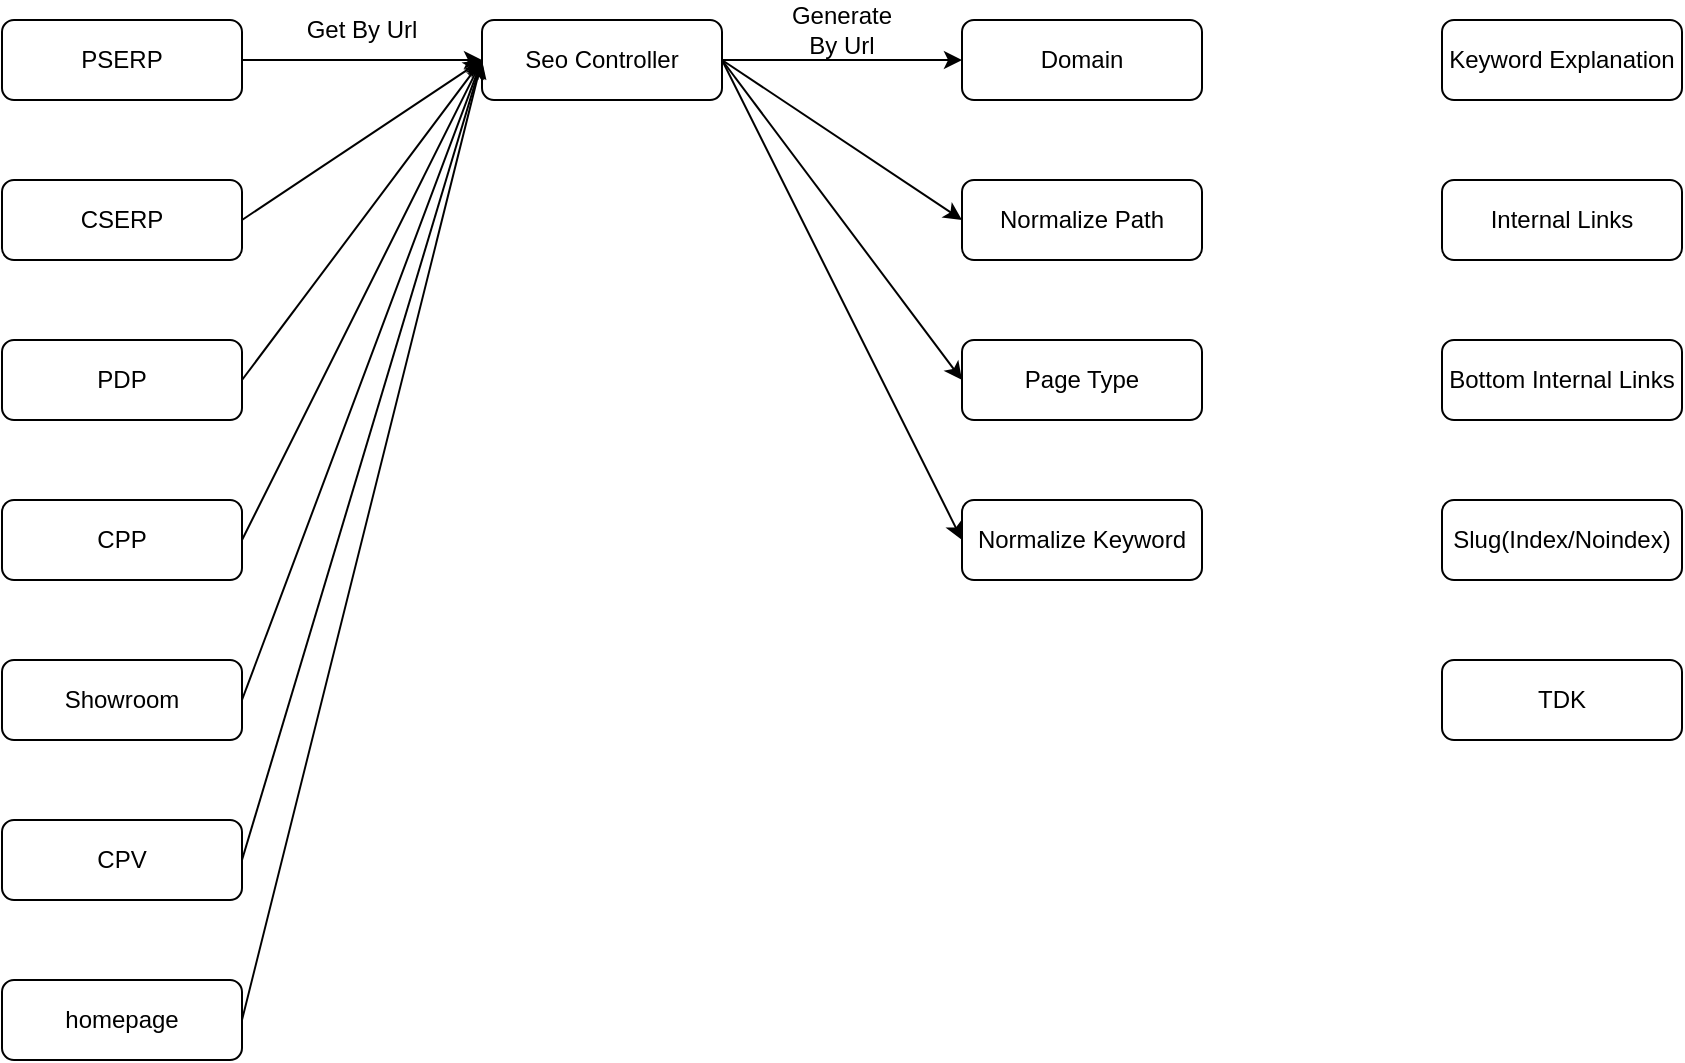 <mxfile version="26.1.0">
  <diagram name="第 1 页" id="caHB5ZtQbnjcJks-k7UB">
    <mxGraphModel dx="1674" dy="654" grid="1" gridSize="10" guides="1" tooltips="1" connect="1" arrows="1" fold="1" page="1" pageScale="1" pageWidth="827" pageHeight="1169" math="0" shadow="0">
      <root>
        <mxCell id="0" />
        <mxCell id="1" parent="0" />
        <mxCell id="cp-cuw-SNVr69iheu0oO-18" style="edgeStyle=orthogonalEdgeStyle;rounded=0;orthogonalLoop=1;jettySize=auto;html=1;exitX=1;exitY=0.5;exitDx=0;exitDy=0;entryX=0;entryY=0.5;entryDx=0;entryDy=0;" edge="1" parent="1" source="cp-cuw-SNVr69iheu0oO-1" target="cp-cuw-SNVr69iheu0oO-8">
          <mxGeometry relative="1" as="geometry" />
        </mxCell>
        <mxCell id="cp-cuw-SNVr69iheu0oO-1" value="PSERP" style="rounded=1;whiteSpace=wrap;html=1;" vertex="1" parent="1">
          <mxGeometry x="40" y="120" width="120" height="40" as="geometry" />
        </mxCell>
        <mxCell id="cp-cuw-SNVr69iheu0oO-2" value="CSERP" style="rounded=1;whiteSpace=wrap;html=1;" vertex="1" parent="1">
          <mxGeometry x="40" y="200" width="120" height="40" as="geometry" />
        </mxCell>
        <mxCell id="cp-cuw-SNVr69iheu0oO-3" value="PDP" style="rounded=1;whiteSpace=wrap;html=1;" vertex="1" parent="1">
          <mxGeometry x="40" y="280" width="120" height="40" as="geometry" />
        </mxCell>
        <mxCell id="cp-cuw-SNVr69iheu0oO-4" value="CPP" style="rounded=1;whiteSpace=wrap;html=1;" vertex="1" parent="1">
          <mxGeometry x="40" y="360" width="120" height="40" as="geometry" />
        </mxCell>
        <mxCell id="cp-cuw-SNVr69iheu0oO-5" value="Showroom" style="rounded=1;whiteSpace=wrap;html=1;" vertex="1" parent="1">
          <mxGeometry x="40" y="440" width="120" height="40" as="geometry" />
        </mxCell>
        <mxCell id="cp-cuw-SNVr69iheu0oO-6" value="CPV" style="rounded=1;whiteSpace=wrap;html=1;" vertex="1" parent="1">
          <mxGeometry x="40" y="520" width="120" height="40" as="geometry" />
        </mxCell>
        <mxCell id="cp-cuw-SNVr69iheu0oO-7" value="homepage" style="rounded=1;whiteSpace=wrap;html=1;" vertex="1" parent="1">
          <mxGeometry x="40" y="600" width="120" height="40" as="geometry" />
        </mxCell>
        <mxCell id="cp-cuw-SNVr69iheu0oO-26" style="edgeStyle=orthogonalEdgeStyle;rounded=0;orthogonalLoop=1;jettySize=auto;html=1;exitX=1;exitY=0.5;exitDx=0;exitDy=0;entryX=0;entryY=0.5;entryDx=0;entryDy=0;" edge="1" parent="1" source="cp-cuw-SNVr69iheu0oO-8" target="cp-cuw-SNVr69iheu0oO-11">
          <mxGeometry relative="1" as="geometry" />
        </mxCell>
        <mxCell id="cp-cuw-SNVr69iheu0oO-8" value="Seo Controller" style="rounded=1;whiteSpace=wrap;html=1;" vertex="1" parent="1">
          <mxGeometry x="280" y="120" width="120" height="40" as="geometry" />
        </mxCell>
        <mxCell id="cp-cuw-SNVr69iheu0oO-9" value="Keyword Explanation" style="rounded=1;whiteSpace=wrap;html=1;" vertex="1" parent="1">
          <mxGeometry x="760" y="120" width="120" height="40" as="geometry" />
        </mxCell>
        <mxCell id="cp-cuw-SNVr69iheu0oO-10" value="Internal Links" style="rounded=1;whiteSpace=wrap;html=1;" vertex="1" parent="1">
          <mxGeometry x="760" y="200" width="120" height="40" as="geometry" />
        </mxCell>
        <mxCell id="cp-cuw-SNVr69iheu0oO-11" value="Domain" style="rounded=1;whiteSpace=wrap;html=1;" vertex="1" parent="1">
          <mxGeometry x="520" y="120" width="120" height="40" as="geometry" />
        </mxCell>
        <mxCell id="cp-cuw-SNVr69iheu0oO-12" value="Normalize Path" style="rounded=1;whiteSpace=wrap;html=1;" vertex="1" parent="1">
          <mxGeometry x="520" y="200" width="120" height="40" as="geometry" />
        </mxCell>
        <mxCell id="cp-cuw-SNVr69iheu0oO-13" value="Page Type" style="rounded=1;whiteSpace=wrap;html=1;" vertex="1" parent="1">
          <mxGeometry x="520" y="280" width="120" height="40" as="geometry" />
        </mxCell>
        <mxCell id="cp-cuw-SNVr69iheu0oO-14" value="Normalize Keyword" style="rounded=1;whiteSpace=wrap;html=1;" vertex="1" parent="1">
          <mxGeometry x="520" y="360" width="120" height="40" as="geometry" />
        </mxCell>
        <mxCell id="cp-cuw-SNVr69iheu0oO-15" value="Bottom Internal Links" style="rounded=1;whiteSpace=wrap;html=1;" vertex="1" parent="1">
          <mxGeometry x="760" y="280" width="120" height="40" as="geometry" />
        </mxCell>
        <mxCell id="cp-cuw-SNVr69iheu0oO-16" value="Slug(Index/Noindex)" style="rounded=1;whiteSpace=wrap;html=1;" vertex="1" parent="1">
          <mxGeometry x="760" y="360" width="120" height="40" as="geometry" />
        </mxCell>
        <mxCell id="cp-cuw-SNVr69iheu0oO-17" value="TDK" style="rounded=1;whiteSpace=wrap;html=1;" vertex="1" parent="1">
          <mxGeometry x="760" y="440" width="120" height="40" as="geometry" />
        </mxCell>
        <mxCell id="cp-cuw-SNVr69iheu0oO-20" value="" style="endArrow=classic;html=1;rounded=0;exitX=1;exitY=0.5;exitDx=0;exitDy=0;entryX=0;entryY=0.5;entryDx=0;entryDy=0;" edge="1" parent="1" source="cp-cuw-SNVr69iheu0oO-2" target="cp-cuw-SNVr69iheu0oO-8">
          <mxGeometry width="50" height="50" relative="1" as="geometry">
            <mxPoint x="650" y="360" as="sourcePoint" />
            <mxPoint x="700" y="310" as="targetPoint" />
          </mxGeometry>
        </mxCell>
        <mxCell id="cp-cuw-SNVr69iheu0oO-21" value="" style="endArrow=classic;html=1;rounded=0;exitX=1;exitY=0.5;exitDx=0;exitDy=0;entryX=0;entryY=0.5;entryDx=0;entryDy=0;" edge="1" parent="1" source="cp-cuw-SNVr69iheu0oO-3" target="cp-cuw-SNVr69iheu0oO-8">
          <mxGeometry width="50" height="50" relative="1" as="geometry">
            <mxPoint x="210" y="230" as="sourcePoint" />
            <mxPoint x="290" y="150" as="targetPoint" />
          </mxGeometry>
        </mxCell>
        <mxCell id="cp-cuw-SNVr69iheu0oO-22" value="" style="endArrow=classic;html=1;rounded=0;exitX=1;exitY=0.5;exitDx=0;exitDy=0;entryX=0;entryY=0.5;entryDx=0;entryDy=0;" edge="1" parent="1" source="cp-cuw-SNVr69iheu0oO-4" target="cp-cuw-SNVr69iheu0oO-8">
          <mxGeometry width="50" height="50" relative="1" as="geometry">
            <mxPoint x="220" y="240" as="sourcePoint" />
            <mxPoint x="300" y="160" as="targetPoint" />
          </mxGeometry>
        </mxCell>
        <mxCell id="cp-cuw-SNVr69iheu0oO-23" value="" style="endArrow=classic;html=1;rounded=0;exitX=1;exitY=0.5;exitDx=0;exitDy=0;" edge="1" parent="1" source="cp-cuw-SNVr69iheu0oO-5">
          <mxGeometry width="50" height="50" relative="1" as="geometry">
            <mxPoint x="230" y="250" as="sourcePoint" />
            <mxPoint x="280" y="140" as="targetPoint" />
          </mxGeometry>
        </mxCell>
        <mxCell id="cp-cuw-SNVr69iheu0oO-24" value="" style="endArrow=classic;html=1;rounded=0;exitX=1;exitY=0.5;exitDx=0;exitDy=0;entryX=0;entryY=0.5;entryDx=0;entryDy=0;" edge="1" parent="1" source="cp-cuw-SNVr69iheu0oO-6" target="cp-cuw-SNVr69iheu0oO-8">
          <mxGeometry width="50" height="50" relative="1" as="geometry">
            <mxPoint x="240" y="260" as="sourcePoint" />
            <mxPoint x="320" y="180" as="targetPoint" />
          </mxGeometry>
        </mxCell>
        <mxCell id="cp-cuw-SNVr69iheu0oO-25" value="" style="endArrow=classic;html=1;rounded=0;exitX=1;exitY=0.5;exitDx=0;exitDy=0;entryX=0;entryY=0.5;entryDx=0;entryDy=0;" edge="1" parent="1" source="cp-cuw-SNVr69iheu0oO-7" target="cp-cuw-SNVr69iheu0oO-8">
          <mxGeometry width="50" height="50" relative="1" as="geometry">
            <mxPoint x="250" y="270" as="sourcePoint" />
            <mxPoint x="330" y="190" as="targetPoint" />
          </mxGeometry>
        </mxCell>
        <mxCell id="cp-cuw-SNVr69iheu0oO-27" value="" style="endArrow=classic;html=1;rounded=0;exitX=1;exitY=0.5;exitDx=0;exitDy=0;entryX=0;entryY=0.5;entryDx=0;entryDy=0;" edge="1" parent="1" source="cp-cuw-SNVr69iheu0oO-8" target="cp-cuw-SNVr69iheu0oO-12">
          <mxGeometry width="50" height="50" relative="1" as="geometry">
            <mxPoint x="260" y="280" as="sourcePoint" />
            <mxPoint x="340" y="200" as="targetPoint" />
          </mxGeometry>
        </mxCell>
        <mxCell id="cp-cuw-SNVr69iheu0oO-28" value="" style="endArrow=classic;html=1;rounded=0;exitX=1;exitY=0.5;exitDx=0;exitDy=0;entryX=0;entryY=0.5;entryDx=0;entryDy=0;" edge="1" parent="1" source="cp-cuw-SNVr69iheu0oO-8" target="cp-cuw-SNVr69iheu0oO-13">
          <mxGeometry width="50" height="50" relative="1" as="geometry">
            <mxPoint x="270" y="290" as="sourcePoint" />
            <mxPoint x="350" y="210" as="targetPoint" />
          </mxGeometry>
        </mxCell>
        <mxCell id="cp-cuw-SNVr69iheu0oO-29" value="" style="endArrow=classic;html=1;rounded=0;exitX=1;exitY=0.5;exitDx=0;exitDy=0;entryX=0;entryY=0.5;entryDx=0;entryDy=0;" edge="1" parent="1" source="cp-cuw-SNVr69iheu0oO-8" target="cp-cuw-SNVr69iheu0oO-14">
          <mxGeometry width="50" height="50" relative="1" as="geometry">
            <mxPoint x="280" y="300" as="sourcePoint" />
            <mxPoint x="360" y="220" as="targetPoint" />
          </mxGeometry>
        </mxCell>
        <mxCell id="cp-cuw-SNVr69iheu0oO-30" value="Get By Url" style="text;html=1;align=center;verticalAlign=middle;whiteSpace=wrap;rounded=0;" vertex="1" parent="1">
          <mxGeometry x="190" y="110" width="60" height="30" as="geometry" />
        </mxCell>
        <mxCell id="cp-cuw-SNVr69iheu0oO-32" value="Generate By Url" style="text;html=1;align=center;verticalAlign=middle;whiteSpace=wrap;rounded=0;" vertex="1" parent="1">
          <mxGeometry x="430" y="110" width="60" height="30" as="geometry" />
        </mxCell>
      </root>
    </mxGraphModel>
  </diagram>
</mxfile>
